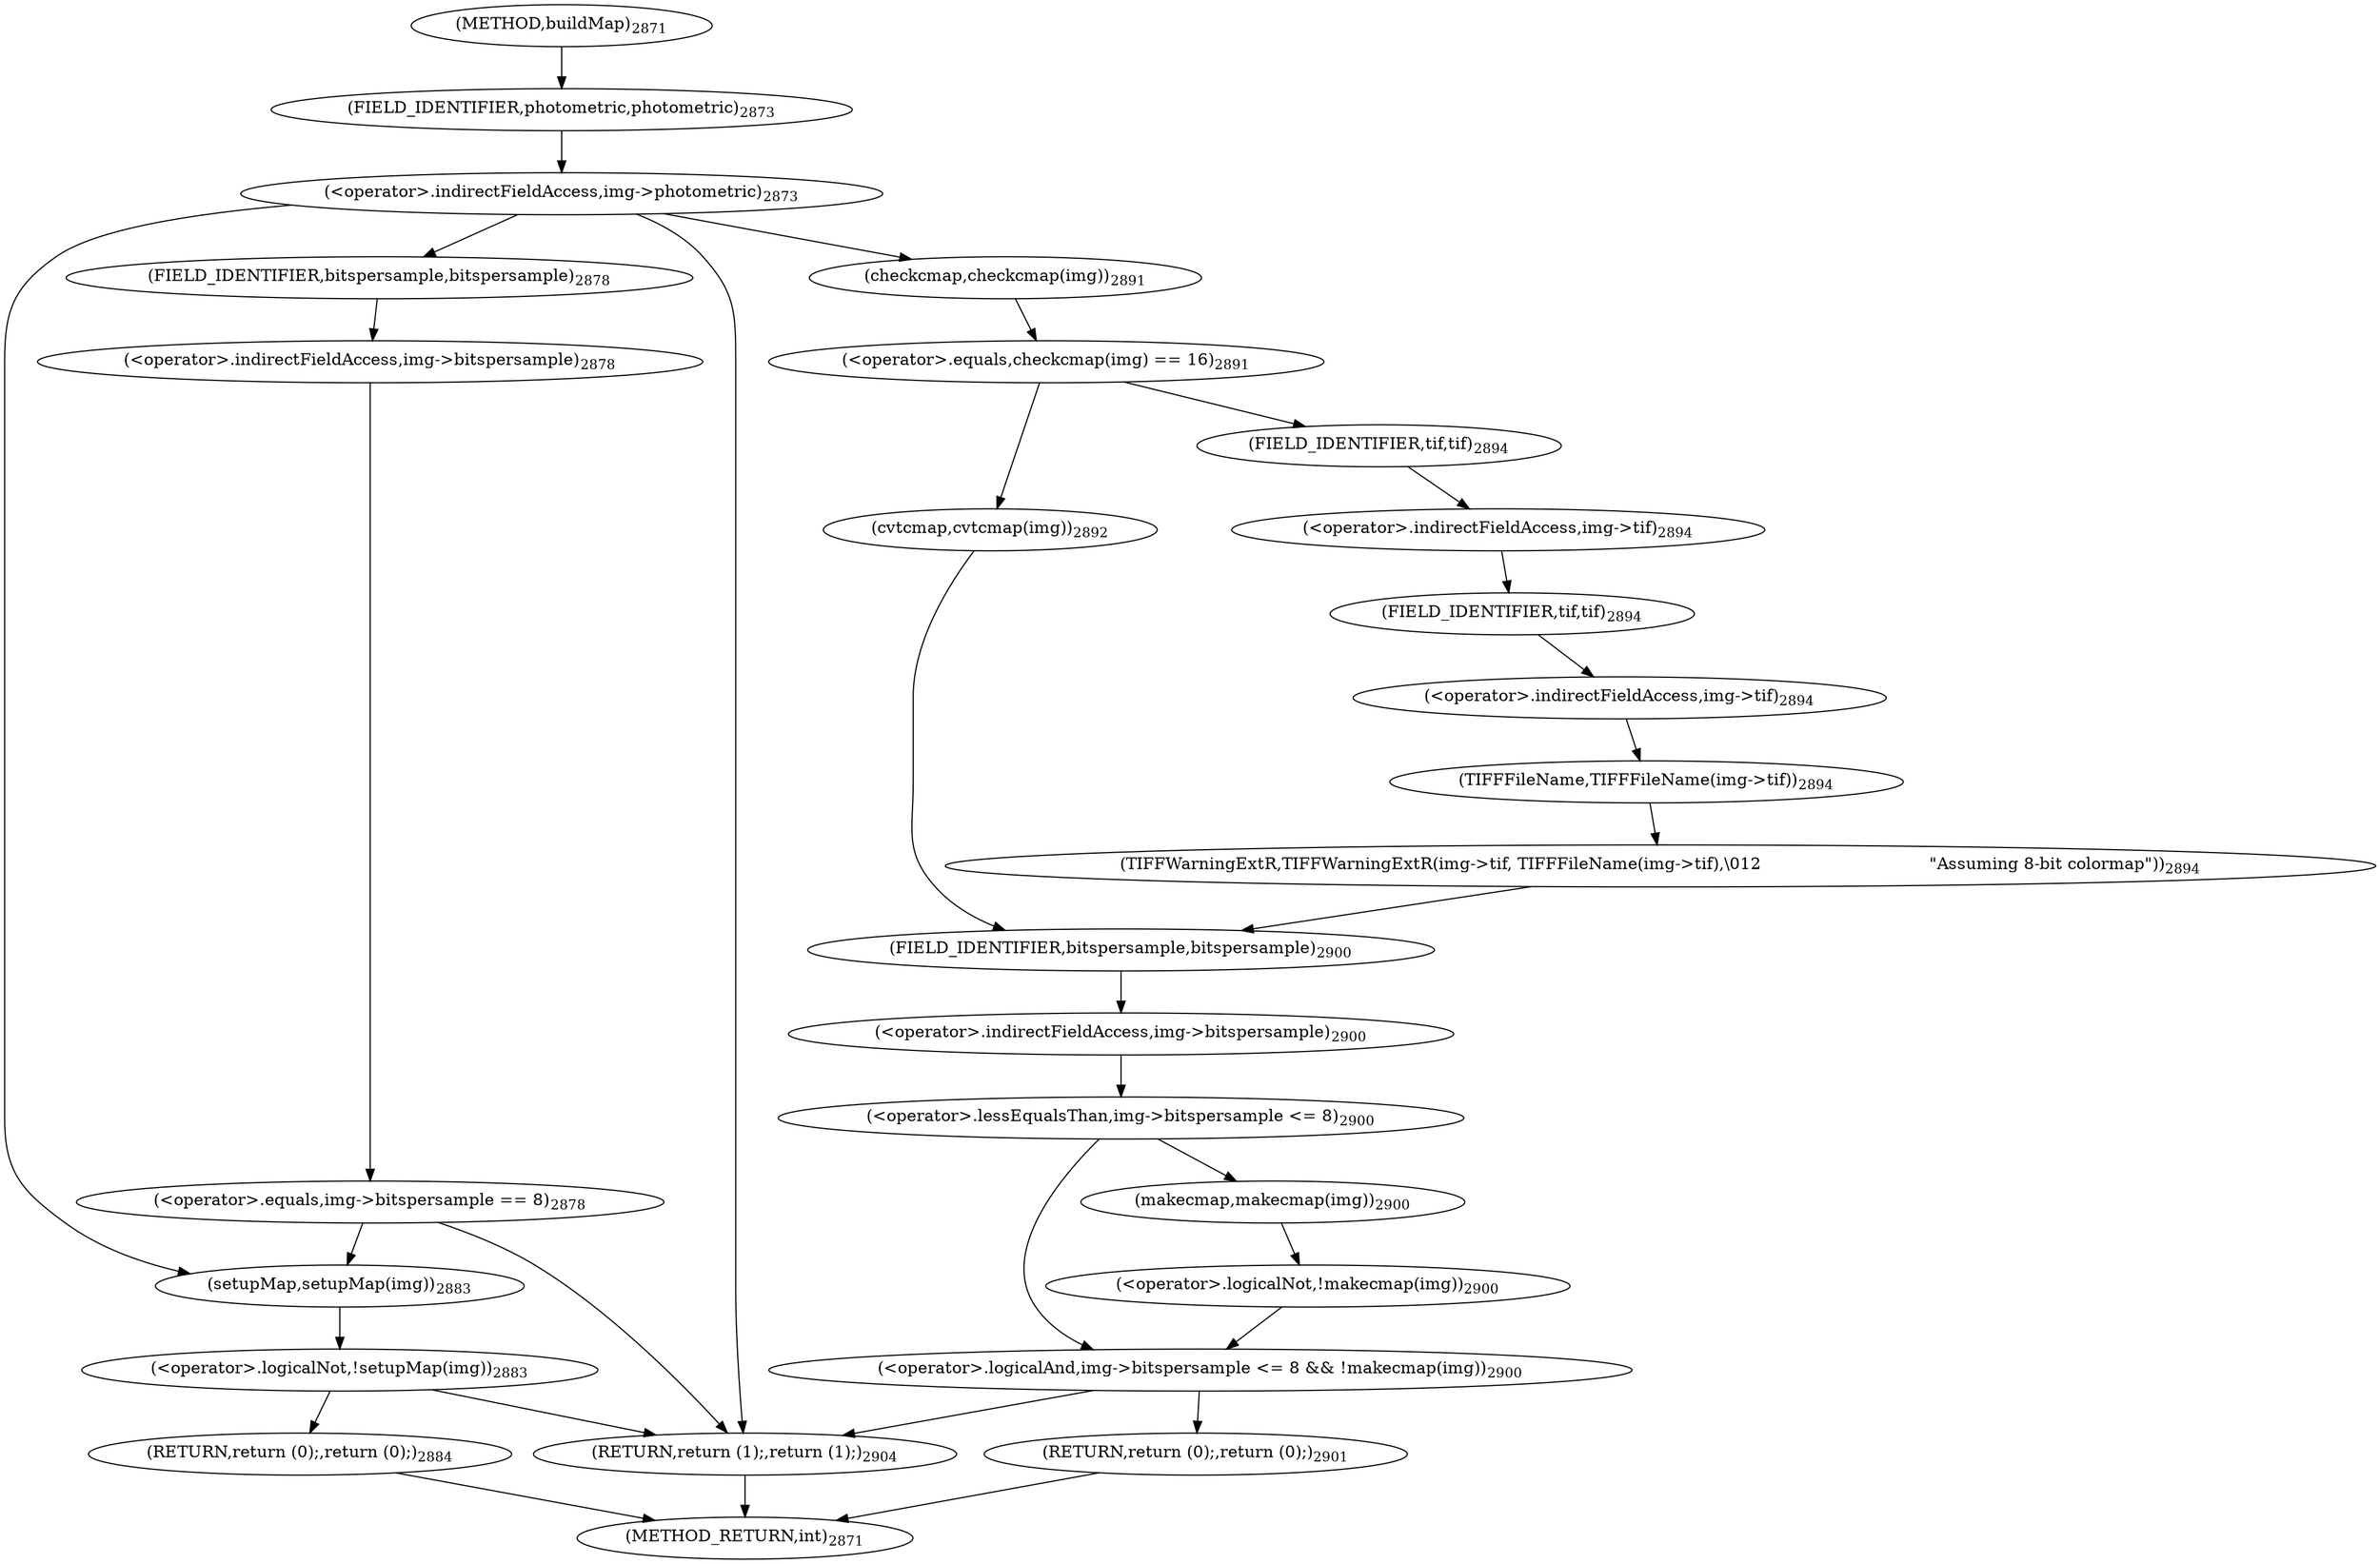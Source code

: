digraph "buildMap" {  
"62115" [label = <(RETURN,return (1);,return (1);)<SUB>2904</SUB>> ]
"62050" [label = <(&lt;operator&gt;.indirectFieldAccess,img-&gt;photometric)<SUB>2873</SUB>> ]
"62052" [label = <(FIELD_IDENTIFIER,photometric,photometric)<SUB>2873</SUB>> ]
"62061" [label = <(&lt;operator&gt;.equals,img-&gt;bitspersample == 8)<SUB>2878</SUB>> ]
"62073" [label = <(&lt;operator&gt;.logicalNot,!setupMap(img))<SUB>2883</SUB>> ]
"62083" [label = <(&lt;operator&gt;.equals,checkcmap(img) == 16)<SUB>2891</SUB>> ]
"62102" [label = <(&lt;operator&gt;.logicalAnd,img-&gt;bitspersample &lt;= 8 &amp;&amp; !makecmap(img))<SUB>2900</SUB>> ]
"62062" [label = <(&lt;operator&gt;.indirectFieldAccess,img-&gt;bitspersample)<SUB>2878</SUB>> ]
"62074" [label = <(setupMap,setupMap(img))<SUB>2883</SUB>> ]
"62077" [label = <(RETURN,return (0);,return (0);)<SUB>2884</SUB>> ]
"62084" [label = <(checkcmap,checkcmap(img))<SUB>2891</SUB>> ]
"62088" [label = <(cvtcmap,cvtcmap(img))<SUB>2892</SUB>> ]
"62103" [label = <(&lt;operator&gt;.lessEqualsThan,img-&gt;bitspersample &lt;= 8)<SUB>2900</SUB>> ]
"62108" [label = <(&lt;operator&gt;.logicalNot,!makecmap(img))<SUB>2900</SUB>> ]
"62112" [label = <(RETURN,return (0);,return (0);)<SUB>2901</SUB>> ]
"62064" [label = <(FIELD_IDENTIFIER,bitspersample,bitspersample)<SUB>2878</SUB>> ]
"62092" [label = <(TIFFWarningExtR,TIFFWarningExtR(img-&gt;tif, TIFFFileName(img-&gt;tif),\012                                &quot;Assuming 8-bit colormap&quot;))<SUB>2894</SUB>> ]
"62104" [label = <(&lt;operator&gt;.indirectFieldAccess,img-&gt;bitspersample)<SUB>2900</SUB>> ]
"62109" [label = <(makecmap,makecmap(img))<SUB>2900</SUB>> ]
"62093" [label = <(&lt;operator&gt;.indirectFieldAccess,img-&gt;tif)<SUB>2894</SUB>> ]
"62096" [label = <(TIFFFileName,TIFFFileName(img-&gt;tif))<SUB>2894</SUB>> ]
"62106" [label = <(FIELD_IDENTIFIER,bitspersample,bitspersample)<SUB>2900</SUB>> ]
"62095" [label = <(FIELD_IDENTIFIER,tif,tif)<SUB>2894</SUB>> ]
"62097" [label = <(&lt;operator&gt;.indirectFieldAccess,img-&gt;tif)<SUB>2894</SUB>> ]
"62099" [label = <(FIELD_IDENTIFIER,tif,tif)<SUB>2894</SUB>> ]
"62046" [label = <(METHOD,buildMap)<SUB>2871</SUB>> ]
"62117" [label = <(METHOD_RETURN,int)<SUB>2871</SUB>> ]
  "62115" -> "62117" 
  "62050" -> "62064" 
  "62050" -> "62074" 
  "62050" -> "62084" 
  "62050" -> "62115" 
  "62052" -> "62050" 
  "62061" -> "62115" 
  "62061" -> "62074" 
  "62073" -> "62077" 
  "62073" -> "62115" 
  "62083" -> "62088" 
  "62083" -> "62095" 
  "62102" -> "62112" 
  "62102" -> "62115" 
  "62062" -> "62061" 
  "62074" -> "62073" 
  "62077" -> "62117" 
  "62084" -> "62083" 
  "62088" -> "62106" 
  "62103" -> "62102" 
  "62103" -> "62109" 
  "62108" -> "62102" 
  "62112" -> "62117" 
  "62064" -> "62062" 
  "62092" -> "62106" 
  "62104" -> "62103" 
  "62109" -> "62108" 
  "62093" -> "62099" 
  "62096" -> "62092" 
  "62106" -> "62104" 
  "62095" -> "62093" 
  "62097" -> "62096" 
  "62099" -> "62097" 
  "62046" -> "62052" 
}
